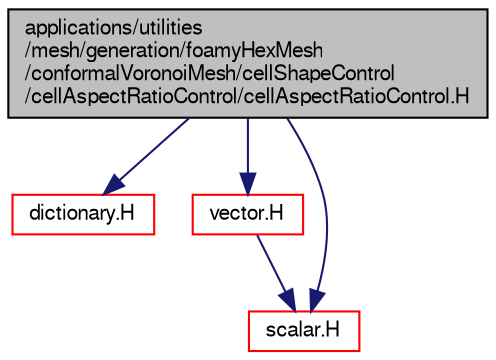 digraph "applications/utilities/mesh/generation/foamyHexMesh/conformalVoronoiMesh/cellShapeControl/cellAspectRatioControl/cellAspectRatioControl.H"
{
  bgcolor="transparent";
  edge [fontname="FreeSans",fontsize="10",labelfontname="FreeSans",labelfontsize="10"];
  node [fontname="FreeSans",fontsize="10",shape=record];
  Node0 [label="applications/utilities\l/mesh/generation/foamyHexMesh\l/conformalVoronoiMesh/cellShapeControl\l/cellAspectRatioControl/cellAspectRatioControl.H",height=0.2,width=0.4,color="black", fillcolor="grey75", style="filled", fontcolor="black"];
  Node0 -> Node1 [color="midnightblue",fontsize="10",style="solid",fontname="FreeSans"];
  Node1 [label="dictionary.H",height=0.2,width=0.4,color="red",URL="$a08804.html"];
  Node0 -> Node72 [color="midnightblue",fontsize="10",style="solid",fontname="FreeSans"];
  Node72 [label="vector.H",height=0.2,width=0.4,color="red",URL="$a12836.html"];
  Node72 -> Node33 [color="midnightblue",fontsize="10",style="solid",fontname="FreeSans"];
  Node33 [label="scalar.H",height=0.2,width=0.4,color="red",URL="$a12533.html"];
  Node0 -> Node33 [color="midnightblue",fontsize="10",style="solid",fontname="FreeSans"];
}
